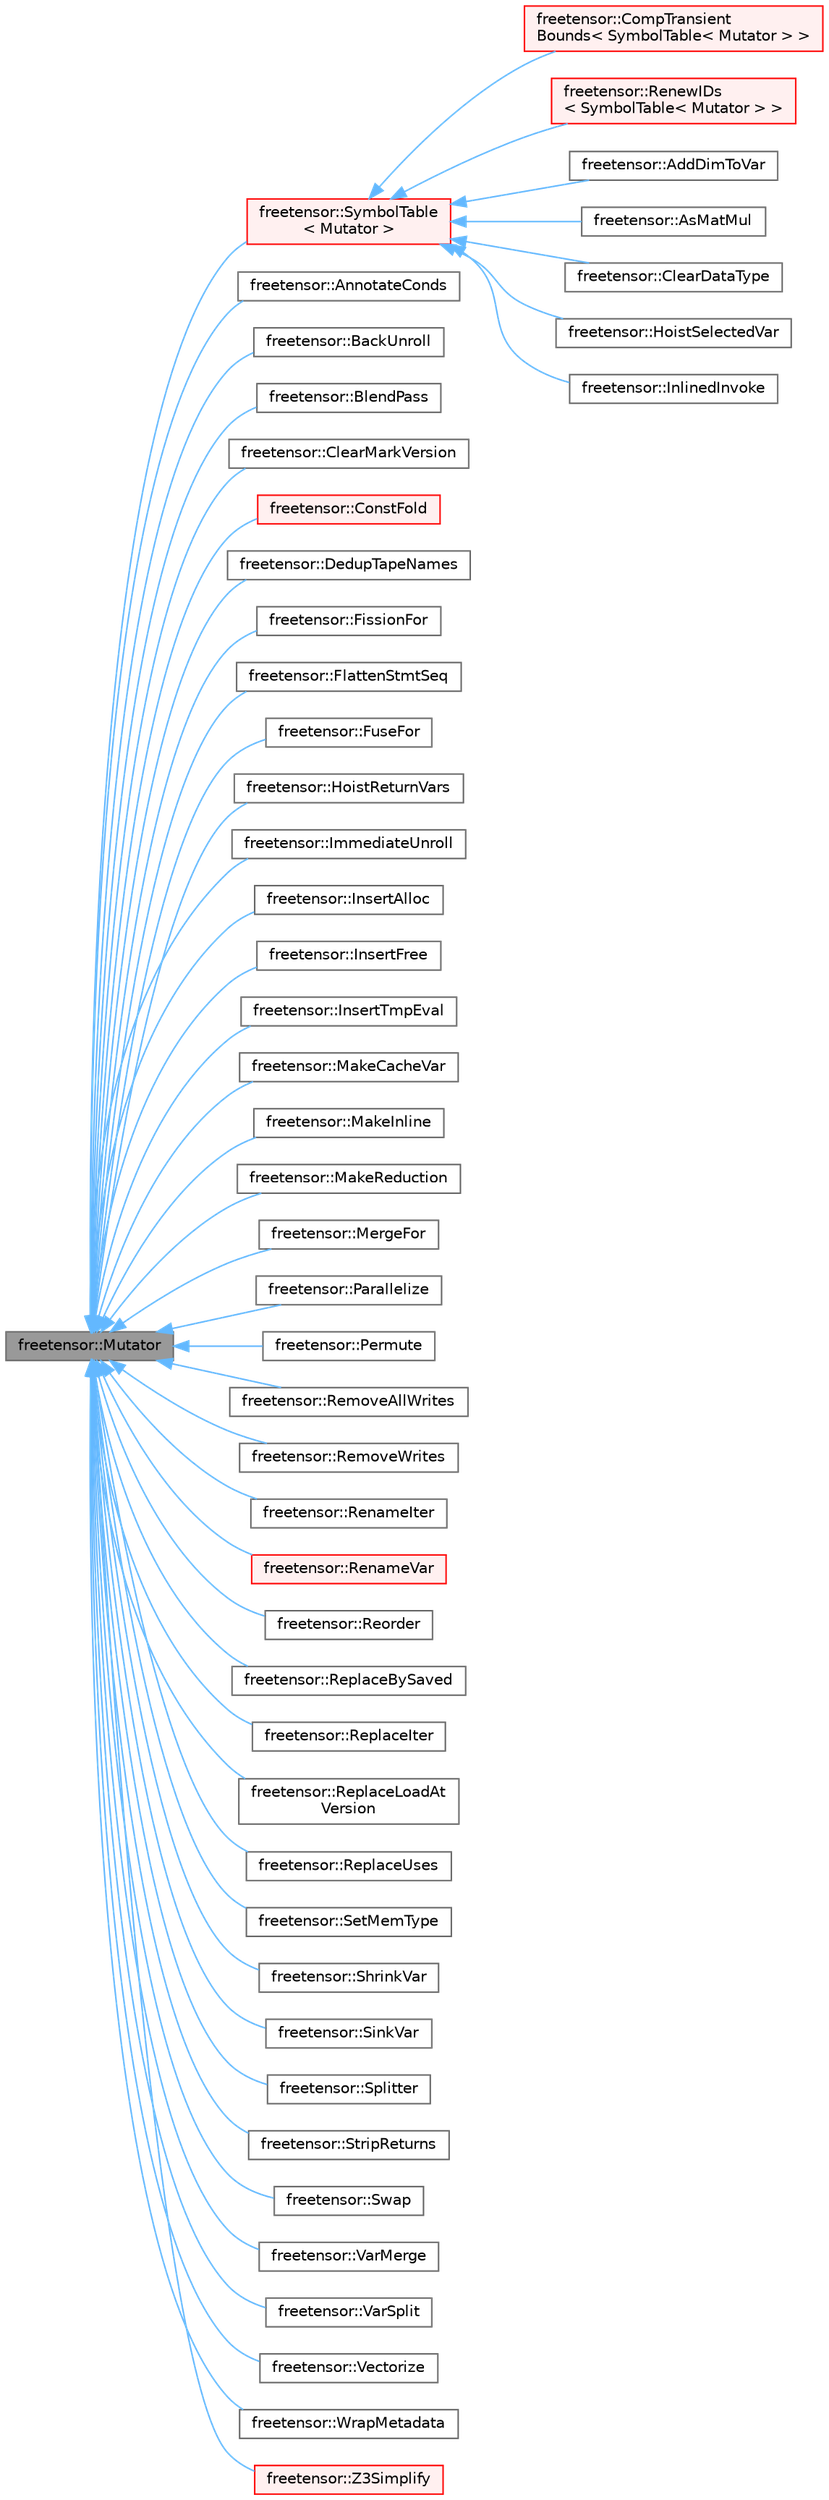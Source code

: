 digraph "freetensor::Mutator"
{
 // LATEX_PDF_SIZE
  bgcolor="transparent";
  edge [fontname=Helvetica,fontsize=10,labelfontname=Helvetica,labelfontsize=10];
  node [fontname=Helvetica,fontsize=10,shape=box,height=0.2,width=0.4];
  rankdir="LR";
  Node1 [label="freetensor::Mutator",height=0.2,width=0.4,color="gray40", fillcolor="grey60", style="filled", fontcolor="black",tooltip=" "];
  Node1 -> Node2 [dir="back",color="steelblue1",style="solid"];
  Node2 [label="freetensor::SymbolTable\l\< Mutator \>",height=0.2,width=0.4,color="red", fillcolor="#FFF0F0", style="filled",URL="$classfreetensor_1_1SymbolTable.html",tooltip=" "];
  Node2 -> Node3 [dir="back",color="steelblue1",style="solid"];
  Node3 [label="freetensor::CompTransient\lBounds\< SymbolTable\< Mutator \> \>",height=0.2,width=0.4,color="red", fillcolor="#FFF0F0", style="filled",URL="$classfreetensor_1_1CompTransientBounds.html",tooltip=" "];
  Node2 -> Node8 [dir="back",color="steelblue1",style="solid"];
  Node8 [label="freetensor::RenewIDs\l\< SymbolTable\< Mutator \> \>",height=0.2,width=0.4,color="red", fillcolor="#FFF0F0", style="filled",URL="$classfreetensor_1_1RenewIDs.html",tooltip=" "];
  Node2 -> Node10 [dir="back",color="steelblue1",style="solid"];
  Node10 [label="freetensor::AddDimToVar",height=0.2,width=0.4,color="gray40", fillcolor="white", style="filled",URL="$classfreetensor_1_1AddDimToVar.html",tooltip=" "];
  Node2 -> Node11 [dir="back",color="steelblue1",style="solid"];
  Node11 [label="freetensor::AsMatMul",height=0.2,width=0.4,color="gray40", fillcolor="white", style="filled",URL="$classfreetensor_1_1AsMatMul.html",tooltip=" "];
  Node2 -> Node12 [dir="back",color="steelblue1",style="solid"];
  Node12 [label="freetensor::ClearDataType",height=0.2,width=0.4,color="gray40", fillcolor="white", style="filled",URL="$classfreetensor_1_1ClearDataType.html",tooltip=" "];
  Node2 -> Node13 [dir="back",color="steelblue1",style="solid"];
  Node13 [label="freetensor::HoistSelectedVar",height=0.2,width=0.4,color="gray40", fillcolor="white", style="filled",URL="$classfreetensor_1_1HoistSelectedVar.html",tooltip=" "];
  Node2 -> Node14 [dir="back",color="steelblue1",style="solid"];
  Node14 [label="freetensor::InlinedInvoke",height=0.2,width=0.4,color="gray40", fillcolor="white", style="filled",URL="$classfreetensor_1_1InlinedInvoke.html",tooltip=" "];
  Node1 -> Node29 [dir="back",color="steelblue1",style="solid"];
  Node29 [label="freetensor::AnnotateConds",height=0.2,width=0.4,color="gray40", fillcolor="white", style="filled",URL="$classfreetensor_1_1AnnotateConds.html",tooltip=" "];
  Node1 -> Node30 [dir="back",color="steelblue1",style="solid"];
  Node30 [label="freetensor::BackUnroll",height=0.2,width=0.4,color="gray40", fillcolor="white", style="filled",URL="$classfreetensor_1_1BackUnroll.html",tooltip=" "];
  Node1 -> Node31 [dir="back",color="steelblue1",style="solid"];
  Node31 [label="freetensor::BlendPass",height=0.2,width=0.4,color="gray40", fillcolor="white", style="filled",URL="$classfreetensor_1_1BlendPass.html",tooltip=" "];
  Node1 -> Node32 [dir="back",color="steelblue1",style="solid"];
  Node32 [label="freetensor::ClearMarkVersion",height=0.2,width=0.4,color="gray40", fillcolor="white", style="filled",URL="$classfreetensor_1_1ClearMarkVersion.html",tooltip=" "];
  Node1 -> Node33 [dir="back",color="steelblue1",style="solid"];
  Node33 [label="freetensor::ConstFold",height=0.2,width=0.4,color="red", fillcolor="#FFF0F0", style="filled",URL="$classfreetensor_1_1ConstFold.html",tooltip=" "];
  Node1 -> Node42 [dir="back",color="steelblue1",style="solid"];
  Node42 [label="freetensor::DedupTapeNames",height=0.2,width=0.4,color="gray40", fillcolor="white", style="filled",URL="$classfreetensor_1_1DedupTapeNames.html",tooltip=" "];
  Node1 -> Node43 [dir="back",color="steelblue1",style="solid"];
  Node43 [label="freetensor::FissionFor",height=0.2,width=0.4,color="gray40", fillcolor="white", style="filled",URL="$classfreetensor_1_1FissionFor.html",tooltip=" "];
  Node1 -> Node44 [dir="back",color="steelblue1",style="solid"];
  Node44 [label="freetensor::FlattenStmtSeq",height=0.2,width=0.4,color="gray40", fillcolor="white", style="filled",URL="$classfreetensor_1_1FlattenStmtSeq.html",tooltip=" "];
  Node1 -> Node45 [dir="back",color="steelblue1",style="solid"];
  Node45 [label="freetensor::FuseFor",height=0.2,width=0.4,color="gray40", fillcolor="white", style="filled",URL="$classfreetensor_1_1FuseFor.html",tooltip=" "];
  Node1 -> Node46 [dir="back",color="steelblue1",style="solid"];
  Node46 [label="freetensor::HoistReturnVars",height=0.2,width=0.4,color="gray40", fillcolor="white", style="filled",URL="$classfreetensor_1_1HoistReturnVars.html",tooltip=" "];
  Node1 -> Node47 [dir="back",color="steelblue1",style="solid"];
  Node47 [label="freetensor::ImmediateUnroll",height=0.2,width=0.4,color="gray40", fillcolor="white", style="filled",URL="$classfreetensor_1_1ImmediateUnroll.html",tooltip=" "];
  Node1 -> Node48 [dir="back",color="steelblue1",style="solid"];
  Node48 [label="freetensor::InsertAlloc",height=0.2,width=0.4,color="gray40", fillcolor="white", style="filled",URL="$classfreetensor_1_1InsertAlloc.html",tooltip=" "];
  Node1 -> Node49 [dir="back",color="steelblue1",style="solid"];
  Node49 [label="freetensor::InsertFree",height=0.2,width=0.4,color="gray40", fillcolor="white", style="filled",URL="$classfreetensor_1_1InsertFree.html",tooltip=" "];
  Node1 -> Node50 [dir="back",color="steelblue1",style="solid"];
  Node50 [label="freetensor::InsertTmpEval",height=0.2,width=0.4,color="gray40", fillcolor="white", style="filled",URL="$classfreetensor_1_1InsertTmpEval.html",tooltip=" "];
  Node1 -> Node51 [dir="back",color="steelblue1",style="solid"];
  Node51 [label="freetensor::MakeCacheVar",height=0.2,width=0.4,color="gray40", fillcolor="white", style="filled",URL="$classfreetensor_1_1MakeCacheVar.html",tooltip=" "];
  Node1 -> Node52 [dir="back",color="steelblue1",style="solid"];
  Node52 [label="freetensor::MakeInline",height=0.2,width=0.4,color="gray40", fillcolor="white", style="filled",URL="$classfreetensor_1_1MakeInline.html",tooltip=" "];
  Node1 -> Node53 [dir="back",color="steelblue1",style="solid"];
  Node53 [label="freetensor::MakeReduction",height=0.2,width=0.4,color="gray40", fillcolor="white", style="filled",URL="$classfreetensor_1_1MakeReduction.html",tooltip=" "];
  Node1 -> Node54 [dir="back",color="steelblue1",style="solid"];
  Node54 [label="freetensor::MergeFor",height=0.2,width=0.4,color="gray40", fillcolor="white", style="filled",URL="$classfreetensor_1_1MergeFor.html",tooltip=" "];
  Node1 -> Node55 [dir="back",color="steelblue1",style="solid"];
  Node55 [label="freetensor::Parallelize",height=0.2,width=0.4,color="gray40", fillcolor="white", style="filled",URL="$classfreetensor_1_1Parallelize.html",tooltip=" "];
  Node1 -> Node56 [dir="back",color="steelblue1",style="solid"];
  Node56 [label="freetensor::Permute",height=0.2,width=0.4,color="gray40", fillcolor="white", style="filled",URL="$classfreetensor_1_1Permute.html",tooltip=" "];
  Node1 -> Node57 [dir="back",color="steelblue1",style="solid"];
  Node57 [label="freetensor::RemoveAllWrites",height=0.2,width=0.4,color="gray40", fillcolor="white", style="filled",URL="$classfreetensor_1_1RemoveAllWrites.html",tooltip=" "];
  Node1 -> Node58 [dir="back",color="steelblue1",style="solid"];
  Node58 [label="freetensor::RemoveWrites",height=0.2,width=0.4,color="gray40", fillcolor="white", style="filled",URL="$classfreetensor_1_1RemoveWrites.html",tooltip=" "];
  Node1 -> Node59 [dir="back",color="steelblue1",style="solid"];
  Node59 [label="freetensor::RenameIter",height=0.2,width=0.4,color="gray40", fillcolor="white", style="filled",URL="$classfreetensor_1_1RenameIter.html",tooltip=" "];
  Node1 -> Node60 [dir="back",color="steelblue1",style="solid"];
  Node60 [label="freetensor::RenameVar",height=0.2,width=0.4,color="red", fillcolor="#FFF0F0", style="filled",URL="$classfreetensor_1_1RenameVar.html",tooltip=" "];
  Node1 -> Node62 [dir="back",color="steelblue1",style="solid"];
  Node62 [label="freetensor::Reorder",height=0.2,width=0.4,color="gray40", fillcolor="white", style="filled",URL="$classfreetensor_1_1Reorder.html",tooltip=" "];
  Node1 -> Node63 [dir="back",color="steelblue1",style="solid"];
  Node63 [label="freetensor::ReplaceBySaved",height=0.2,width=0.4,color="gray40", fillcolor="white", style="filled",URL="$classfreetensor_1_1ReplaceBySaved.html",tooltip=" "];
  Node1 -> Node64 [dir="back",color="steelblue1",style="solid"];
  Node64 [label="freetensor::ReplaceIter",height=0.2,width=0.4,color="gray40", fillcolor="white", style="filled",URL="$classfreetensor_1_1ReplaceIter.html",tooltip=" "];
  Node1 -> Node65 [dir="back",color="steelblue1",style="solid"];
  Node65 [label="freetensor::ReplaceLoadAt\lVersion",height=0.2,width=0.4,color="gray40", fillcolor="white", style="filled",URL="$classfreetensor_1_1ReplaceLoadAtVersion.html",tooltip=" "];
  Node1 -> Node66 [dir="back",color="steelblue1",style="solid"];
  Node66 [label="freetensor::ReplaceUses",height=0.2,width=0.4,color="gray40", fillcolor="white", style="filled",URL="$classfreetensor_1_1ReplaceUses.html",tooltip=" "];
  Node1 -> Node67 [dir="back",color="steelblue1",style="solid"];
  Node67 [label="freetensor::SetMemType",height=0.2,width=0.4,color="gray40", fillcolor="white", style="filled",URL="$classfreetensor_1_1SetMemType.html",tooltip=" "];
  Node1 -> Node68 [dir="back",color="steelblue1",style="solid"];
  Node68 [label="freetensor::ShrinkVar",height=0.2,width=0.4,color="gray40", fillcolor="white", style="filled",URL="$classfreetensor_1_1ShrinkVar.html",tooltip=" "];
  Node1 -> Node69 [dir="back",color="steelblue1",style="solid"];
  Node69 [label="freetensor::SinkVar",height=0.2,width=0.4,color="gray40", fillcolor="white", style="filled",URL="$classfreetensor_1_1SinkVar.html",tooltip=" "];
  Node1 -> Node70 [dir="back",color="steelblue1",style="solid"];
  Node70 [label="freetensor::Splitter",height=0.2,width=0.4,color="gray40", fillcolor="white", style="filled",URL="$classfreetensor_1_1Splitter.html",tooltip=" "];
  Node1 -> Node71 [dir="back",color="steelblue1",style="solid"];
  Node71 [label="freetensor::StripReturns",height=0.2,width=0.4,color="gray40", fillcolor="white", style="filled",URL="$classfreetensor_1_1StripReturns.html",tooltip=" "];
  Node1 -> Node72 [dir="back",color="steelblue1",style="solid"];
  Node72 [label="freetensor::Swap",height=0.2,width=0.4,color="gray40", fillcolor="white", style="filled",URL="$classfreetensor_1_1Swap.html",tooltip=" "];
  Node1 -> Node73 [dir="back",color="steelblue1",style="solid"];
  Node73 [label="freetensor::VarMerge",height=0.2,width=0.4,color="gray40", fillcolor="white", style="filled",URL="$classfreetensor_1_1VarMerge.html",tooltip=" "];
  Node1 -> Node74 [dir="back",color="steelblue1",style="solid"];
  Node74 [label="freetensor::VarSplit",height=0.2,width=0.4,color="gray40", fillcolor="white", style="filled",URL="$classfreetensor_1_1VarSplit.html",tooltip=" "];
  Node1 -> Node75 [dir="back",color="steelblue1",style="solid"];
  Node75 [label="freetensor::Vectorize",height=0.2,width=0.4,color="gray40", fillcolor="white", style="filled",URL="$classfreetensor_1_1Vectorize.html",tooltip=" "];
  Node1 -> Node76 [dir="back",color="steelblue1",style="solid"];
  Node76 [label="freetensor::WrapMetadata",height=0.2,width=0.4,color="gray40", fillcolor="white", style="filled",URL="$classfreetensor_1_1WrapMetadata.html",tooltip=" "];
  Node1 -> Node77 [dir="back",color="steelblue1",style="solid"];
  Node77 [label="freetensor::Z3Simplify",height=0.2,width=0.4,color="red", fillcolor="#FFF0F0", style="filled",URL="$classfreetensor_1_1Z3Simplify.html",tooltip=" "];
}

